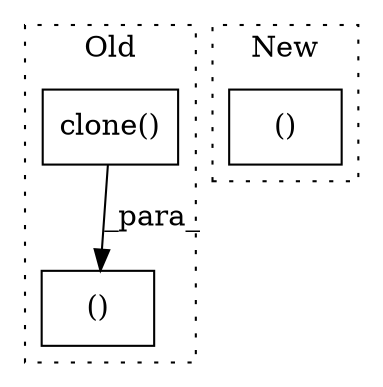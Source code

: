 digraph G {
subgraph cluster0 {
1 [label="clone()" a="75" s="18992" l="23" shape="box"];
3 [label="()" a="54" s="19652" l="20" shape="box"];
label = "Old";
style="dotted";
}
subgraph cluster1 {
2 [label="()" a="54" s="18486" l="15" shape="box"];
label = "New";
style="dotted";
}
1 -> 3 [label="_para_"];
}